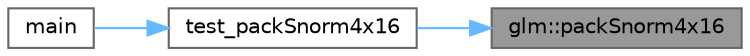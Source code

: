 digraph "glm::packSnorm4x16"
{
 // LATEX_PDF_SIZE
  bgcolor="transparent";
  edge [fontname=Helvetica,fontsize=10,labelfontname=Helvetica,labelfontsize=10];
  node [fontname=Helvetica,fontsize=10,shape=box,height=0.2,width=0.4];
  rankdir="RL";
  Node1 [id="Node000001",label="glm::packSnorm4x16",height=0.2,width=0.4,color="gray40", fillcolor="grey60", style="filled", fontcolor="black",tooltip=" "];
  Node1 -> Node2 [id="edge3_Node000001_Node000002",dir="back",color="steelblue1",style="solid",tooltip=" "];
  Node2 [id="Node000002",label="test_packSnorm4x16",height=0.2,width=0.4,color="grey40", fillcolor="white", style="filled",URL="$_classes_2lib_2glm_2test_2gtc_2gtc__packing_8cpp.html#ae9a315e01c4c3fc2cc744f6d7e8cfdfb",tooltip=" "];
  Node2 -> Node3 [id="edge4_Node000002_Node000003",dir="back",color="steelblue1",style="solid",tooltip=" "];
  Node3 [id="Node000003",label="main",height=0.2,width=0.4,color="grey40", fillcolor="white", style="filled",URL="$_classes_2lib_2glm_2test_2gtc_2gtc__packing_8cpp.html#ae66f6b31b5ad750f1fe042a706a4e3d4",tooltip=" "];
}
